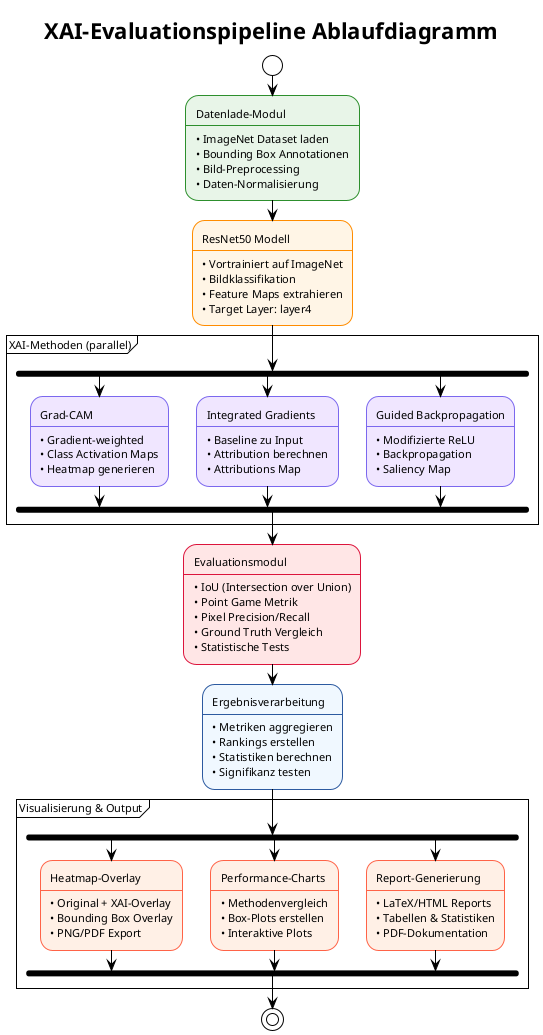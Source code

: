 @startuml XAI_Evaluation_Pipeline
!theme plain
skinparam backgroundColor #FFFFFF
skinparam defaultFontName Arial
skinparam defaultFontSize 11

title XAI-Evaluationspipeline Ablaufdiagramm

' Define colors for different module types
skinparam activity {
  BackgroundColor<<Data>> #E8F5E8
  BorderColor<<Data>> #2D8F2D
  BackgroundColor<<Model>> #FFF5E6
  BorderColor<<Model>> #FF8C00
  BackgroundColor<<XAI>> #F0E6FF
  BorderColor<<XAI>> #7B68EE
  BackgroundColor<<Eval>> #FFE6E6
  BorderColor<<Eval>> #DC143C
  BackgroundColor<<Viz>> #FFF0E6
  BorderColor<<Viz>> #FF6347
  BackgroundColor<<Process>> #F0F8FF
  BorderColor<<Process>> #2C5AA0
}

start

:Datenlade-Modul
----
• ImageNet Dataset laden
• Bounding Box Annotationen
• Bild-Preprocessing
• Daten-Normalisierung;<<Data>>

:ResNet50 Modell
----
• Vortrainiert auf ImageNet
• Bildklassifikation
• Feature Maps extrahieren
• Target Layer: layer4;<<Model>>

partition "XAI-Methoden (parallel)" {
  fork
    :Grad-CAM
    ----
    • Gradient-weighted
    • Class Activation Maps
    • Heatmap generieren;<<XAI>>
  fork again
    :Integrated Gradients
    ----
    • Baseline zu Input
    • Attribution berechnen
    • Attributions Map;<<XAI>>
  fork again
    :Guided Backpropagation
    ----
    • Modifizierte ReLU
    • Backpropagation
    • Saliency Map;<<XAI>>
  end fork
}

:Evaluationsmodul
----
• IoU (Intersection over Union)
• Point Game Metrik
• Pixel Precision/Recall
• Ground Truth Vergleich
• Statistische Tests;<<Eval>>

:Ergebnisverarbeitung
----
• Metriken aggregieren
• Rankings erstellen
• Statistiken berechnen
• Signifikanz testen;<<Process>>

partition "Visualisierung & Output" {
  fork
    :Heatmap-Overlay
    ----
    • Original + XAI-Overlay
    • Bounding Box Overlay
    • PNG/PDF Export;<<Viz>>
  fork again
    :Performance-Charts
    ----
    • Methodenvergleich
    • Box-Plots erstellen
    • Interaktive Plots;<<Viz>>
  fork again
    :Report-Generierung
    ----
    • LaTeX/HTML Reports
    • Tabellen & Statistiken
    • PDF-Dokumentation;<<Viz>>
  end fork
}

stop

@enduml
